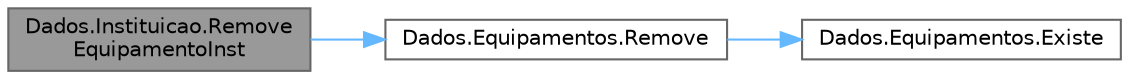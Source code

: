 digraph "Dados.Instituicao.RemoveEquipamentoInst"
{
 // LATEX_PDF_SIZE
  bgcolor="transparent";
  edge [fontname=Helvetica,fontsize=10,labelfontname=Helvetica,labelfontsize=10];
  node [fontname=Helvetica,fontsize=10,shape=box,height=0.2,width=0.4];
  rankdir="LR";
  Node1 [id="Node000001",label="Dados.Instituicao.Remove\lEquipamentoInst",height=0.2,width=0.4,color="gray40", fillcolor="grey60", style="filled", fontcolor="black",tooltip="Funcao que remove um determinado equipamento na lista de equipamentos da instituicao."];
  Node1 -> Node2 [id="edge1_Node000001_Node000002",color="steelblue1",style="solid",tooltip=" "];
  Node2 [id="Node000002",label="Dados.Equipamentos.Remove",height=0.2,width=0.4,color="grey40", fillcolor="white", style="filled",URL="$class_dados_1_1_equipamentos.html#af0f354365f76d82df682b86ac4d2e020",tooltip="Funcao que remove um determinado equipamento do dicionario de equipamentos."];
  Node2 -> Node3 [id="edge2_Node000002_Node000003",color="steelblue1",style="solid",tooltip=" "];
  Node3 [id="Node000003",label="Dados.Equipamentos.Existe",height=0.2,width=0.4,color="grey40", fillcolor="white", style="filled",URL="$class_dados_1_1_equipamentos.html#a5a69d454e668f8545416c3be10885ccc",tooltip="Funcao que verifica se existe um determinado equipamento num dicionario de equipamentos."];
}
